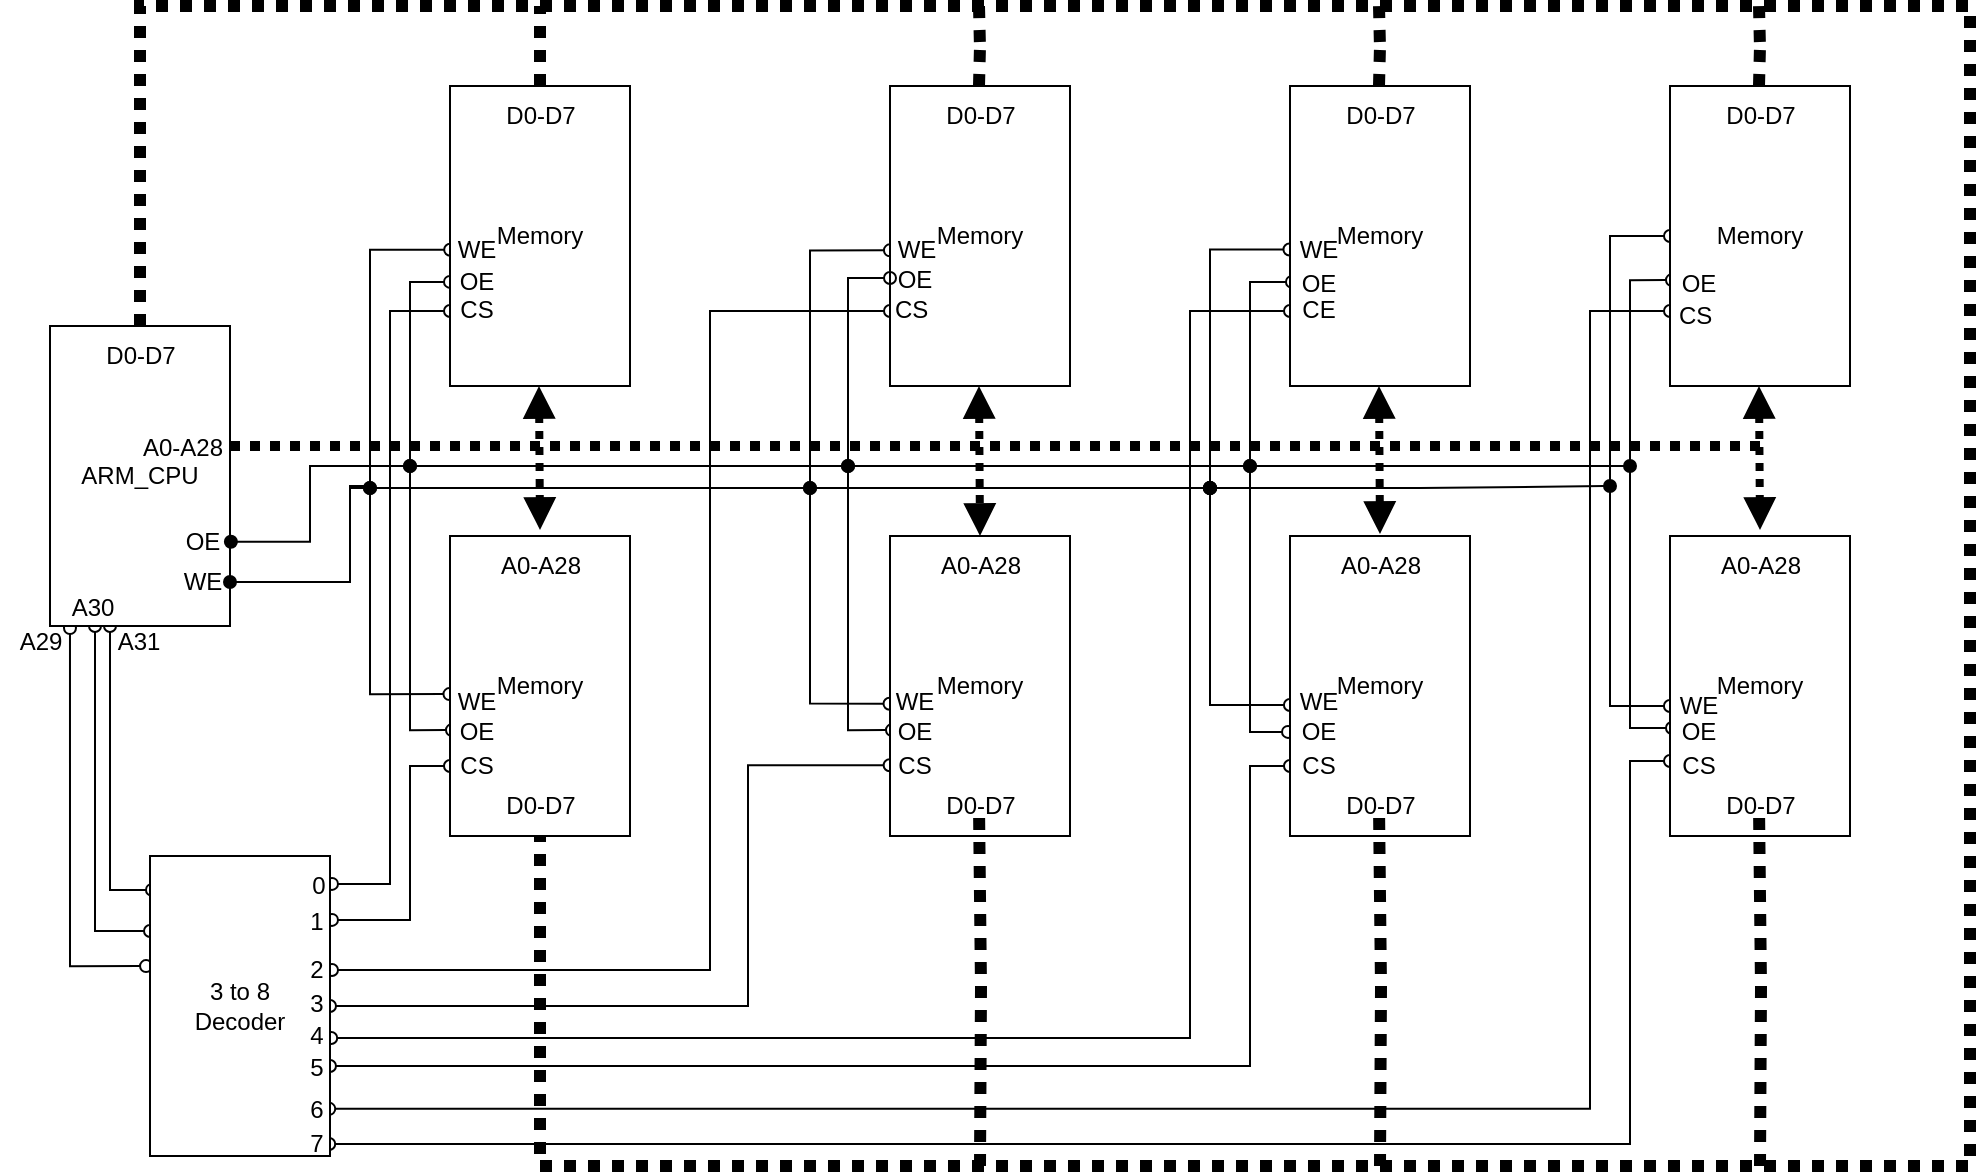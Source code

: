 <mxfile version="24.0.7" type="google">
  <diagram name="第 1 页" id="BSA907zn4Jltd-eeoQN2">
    <mxGraphModel grid="1" page="1" gridSize="10" guides="1" tooltips="1" connect="1" arrows="1" fold="1" pageScale="1" pageWidth="827" pageHeight="1169" math="0" shadow="0">
      <root>
        <mxCell id="0" />
        <mxCell id="1" parent="0" />
        <mxCell id="OVhtjdc6IgPd9JC5Db8p-145" value="" style="edgeStyle=orthogonalEdgeStyle;rounded=0;orthogonalLoop=1;jettySize=auto;html=1;exitX=0.011;exitY=0.653;exitDx=0;exitDy=0;entryDx=0;entryDy=0;startArrow=oval;startFill=0;endArrow=oval;endFill=0;exitPerimeter=0;entryPerimeter=0;" edge="1" parent="1" source="OVhtjdc6IgPd9JC5Db8p-4" target="OVhtjdc6IgPd9JC5Db8p-144">
          <mxGeometry relative="1" as="geometry">
            <mxPoint x="601" y="148" as="sourcePoint" />
            <mxPoint x="599" y="373" as="targetPoint" />
          </mxGeometry>
        </mxCell>
        <mxCell id="OVhtjdc6IgPd9JC5Db8p-155" value="" style="edgeStyle=orthogonalEdgeStyle;rounded=0;orthogonalLoop=1;jettySize=auto;html=1;entryDx=0;entryDy=0;startArrow=oval;startFill=0;endArrow=oval;endFill=0;entryPerimeter=0;exitX=-0.003;exitY=0.545;exitDx=0;exitDy=0;exitPerimeter=0;" edge="1" parent="1" source="OVhtjdc6IgPd9JC5Db8p-4" target="OVhtjdc6IgPd9JC5Db8p-150">
          <mxGeometry relative="1" as="geometry">
            <mxPoint x="600" y="132" as="sourcePoint" />
            <mxPoint x="600" y="359" as="targetPoint" />
            <Array as="points" />
          </mxGeometry>
        </mxCell>
        <mxCell id="OVhtjdc6IgPd9JC5Db8p-152" value="" style="edgeStyle=orthogonalEdgeStyle;rounded=0;orthogonalLoop=1;jettySize=auto;html=1;entryDx=0;entryDy=0;startArrow=oval;startFill=0;endArrow=oval;endFill=0;entryPerimeter=0;exitDx=0;exitDy=0;exitPerimeter=0;entryX=0.149;entryY=0.049;" edge="1" parent="1" source="OVhtjdc6IgPd9JC5Db8p-150" target="OVhtjdc6IgPd9JC5Db8p-82">
          <mxGeometry relative="1" as="geometry">
            <mxPoint x="594" y="132" as="sourcePoint" />
            <mxPoint x="592.68" y="359.59" as="targetPoint" />
            <Array as="points">
              <mxPoint x="560" y="132" />
              <mxPoint x="560" y="360" />
            </Array>
          </mxGeometry>
        </mxCell>
        <mxCell id="OVhtjdc6IgPd9JC5Db8p-137" style="edgeStyle=orthogonalEdgeStyle;rounded=0;orthogonalLoop=1;jettySize=auto;html=1;exitX=0.001;exitY=0.546;exitDx=0;exitDy=0;entryX=-0.003;entryY=0.527;entryDx=0;entryDy=0;endArrow=oval;endFill=0;startArrow=oval;startFill=0;exitPerimeter=0;entryPerimeter=0;" edge="1" parent="1" source="OVhtjdc6IgPd9JC5Db8p-2" target="OVhtjdc6IgPd9JC5Db8p-6">
          <mxGeometry relative="1" as="geometry">
            <mxPoint x="173.44" y="132" as="sourcePoint" />
            <mxPoint x="171.76" y="353.77" as="targetPoint" />
            <Array as="points">
              <mxPoint x="140" y="132" />
              <mxPoint x="140" y="354" />
            </Array>
          </mxGeometry>
        </mxCell>
        <mxCell id="OVhtjdc6IgPd9JC5Db8p-133" style="edgeStyle=orthogonalEdgeStyle;rounded=0;orthogonalLoop=1;jettySize=auto;html=1;entryX=0.194;entryY=0.028;entryDx=0;entryDy=0;startArrow=oval;startFill=0;endArrow=oval;endFill=0;entryPerimeter=0;exitX=0.199;exitY=0.006;exitDx=0;exitDy=0;exitPerimeter=0;" edge="1" parent="1" source="OVhtjdc6IgPd9JC5Db8p-79" target="OVhtjdc6IgPd9JC5Db8p-80">
          <mxGeometry relative="1" as="geometry">
            <mxPoint x="380" y="140" as="sourcePoint" />
            <mxPoint x="392.88" y="359.29" as="targetPoint" />
            <Array as="points">
              <mxPoint x="360" y="132" />
              <mxPoint x="360" y="359" />
            </Array>
          </mxGeometry>
        </mxCell>
        <mxCell id="OVhtjdc6IgPd9JC5Db8p-129" style="edgeStyle=orthogonalEdgeStyle;rounded=0;orthogonalLoop=1;jettySize=auto;html=1;exitX=0;exitY=0.5;exitDx=0;exitDy=0;entryX=0.149;entryY=0.5;entryDx=0;entryDy=0;entryPerimeter=0;startArrow=oval;startFill=0;endArrow=oval;endFill=0;" edge="1" parent="1" source="OVhtjdc6IgPd9JC5Db8p-5" target="OVhtjdc6IgPd9JC5Db8p-121">
          <mxGeometry relative="1" as="geometry">
            <Array as="points">
              <mxPoint x="760" y="125" />
              <mxPoint x="760" y="360" />
            </Array>
          </mxGeometry>
        </mxCell>
        <mxCell id="OVhtjdc6IgPd9JC5Db8p-109" style="edgeStyle=orthogonalEdgeStyle;rounded=0;orthogonalLoop=1;jettySize=auto;html=1;entryX=0.011;entryY=0.113;entryDx=0;entryDy=0;entryPerimeter=0;startArrow=oval;startFill=0;endArrow=oval;endFill=0;" edge="1" parent="1" target="OVhtjdc6IgPd9JC5Db8p-10">
          <mxGeometry relative="1" as="geometry">
            <mxPoint x="10" y="320" as="sourcePoint" />
            <Array as="points">
              <mxPoint x="10" y="320" />
              <mxPoint x="10" y="452" />
            </Array>
          </mxGeometry>
        </mxCell>
        <mxCell id="OVhtjdc6IgPd9JC5Db8p-92" style="edgeStyle=orthogonalEdgeStyle;rounded=0;orthogonalLoop=1;jettySize=auto;html=1;exitX=0;exitY=0.75;exitDx=0;exitDy=0;entryX=0.721;entryY=-0.086;entryDx=0;entryDy=0;entryPerimeter=0;startArrow=oval;startFill=0;endArrow=oval;endFill=0;" edge="1" parent="1" source="OVhtjdc6IgPd9JC5Db8p-5" target="OVhtjdc6IgPd9JC5Db8p-91">
          <mxGeometry relative="1" as="geometry">
            <mxPoint x="804.97" y="357" as="sourcePoint" />
            <mxPoint x="134.97" y="564" as="targetPoint" />
            <Array as="points">
              <mxPoint x="750" y="163" />
              <mxPoint x="750" y="561" />
            </Array>
          </mxGeometry>
        </mxCell>
        <mxCell id="OVhtjdc6IgPd9JC5Db8p-67" style="edgeStyle=orthogonalEdgeStyle;rounded=0;orthogonalLoop=1;jettySize=auto;html=1;exitX=0;exitY=0.75;exitDx=0;exitDy=0;entryX=0.721;entryY=1.055;entryDx=0;entryDy=0;entryPerimeter=0;startArrow=oval;startFill=0;endArrow=oval;endFill=0;" edge="1" parent="1" source="OVhtjdc6IgPd9JC5Db8p-9" target="OVhtjdc6IgPd9JC5Db8p-76">
          <mxGeometry relative="1" as="geometry">
            <Array as="points">
              <mxPoint x="770" y="388" />
              <mxPoint x="770" y="579" />
              <mxPoint x="120" y="579" />
            </Array>
          </mxGeometry>
        </mxCell>
        <mxCell id="OVhtjdc6IgPd9JC5Db8p-66" value="" style="edgeStyle=orthogonalEdgeStyle;rounded=0;orthogonalLoop=1;jettySize=auto;html=1;entryX=0.733;entryY=0.467;entryDx=0;entryDy=0;entryPerimeter=0;startArrow=oval;startFill=0;endArrow=oval;endFill=0;" edge="1" parent="1" target="OVhtjdc6IgPd9JC5Db8p-75">
          <mxGeometry x="-0.001" relative="1" as="geometry">
            <mxPoint x="600" y="390" as="sourcePoint" />
            <Array as="points">
              <mxPoint x="600" y="390" />
              <mxPoint x="580" y="390" />
              <mxPoint x="580" y="540" />
            </Array>
            <mxPoint as="offset" />
          </mxGeometry>
        </mxCell>
        <mxCell id="OVhtjdc6IgPd9JC5Db8p-63" style="edgeStyle=orthogonalEdgeStyle;rounded=0;orthogonalLoop=1;jettySize=auto;html=1;exitX=0.011;exitY=0.647;exitDx=0;exitDy=0;entryX=0.011;entryY=0.64;entryDx=0;entryDy=0;endArrow=oval;endFill=0;startArrow=oval;startFill=0;exitPerimeter=0;entryPerimeter=0;" edge="1" parent="1" source="OVhtjdc6IgPd9JC5Db8p-5" target="OVhtjdc6IgPd9JC5Db8p-9">
          <mxGeometry relative="1" as="geometry" />
        </mxCell>
        <mxCell id="OVhtjdc6IgPd9JC5Db8p-59" style="edgeStyle=orthogonalEdgeStyle;rounded=0;orthogonalLoop=1;jettySize=auto;html=1;exitDx=0;exitDy=0;entryX=-0.011;entryY=0.653;entryDx=0;entryDy=0;startArrow=oval;startFill=0;endArrow=oval;endFill=0;exitPerimeter=0;entryPerimeter=0;" edge="1" parent="1" source="OVhtjdc6IgPd9JC5Db8p-144" target="OVhtjdc6IgPd9JC5Db8p-8">
          <mxGeometry relative="1" as="geometry">
            <Array as="points">
              <mxPoint x="580" y="373" />
            </Array>
          </mxGeometry>
        </mxCell>
        <mxCell id="OVhtjdc6IgPd9JC5Db8p-57" style="edgeStyle=orthogonalEdgeStyle;rounded=0;orthogonalLoop=1;jettySize=auto;html=1;exitDx=0;exitDy=0;entryX=0.011;entryY=0.647;entryDx=0;entryDy=0;startArrow=oval;startFill=0;endArrow=oval;endFill=0;exitPerimeter=0;entryPerimeter=0;" edge="1" parent="1" source="OVhtjdc6IgPd9JC5Db8p-142" target="OVhtjdc6IgPd9JC5Db8p-7">
          <mxGeometry relative="1" as="geometry">
            <Array as="points">
              <mxPoint x="379" y="372" />
            </Array>
          </mxGeometry>
        </mxCell>
        <mxCell id="OVhtjdc6IgPd9JC5Db8p-58" style="edgeStyle=orthogonalEdgeStyle;rounded=0;orthogonalLoop=1;jettySize=auto;html=1;exitX=-0.022;exitY=0.367;exitDx=0;exitDy=0;entryX=0.111;entryY=1.007;entryDx=0;entryDy=0;entryPerimeter=0;startArrow=oval;startFill=0;endArrow=oval;endFill=0;exitPerimeter=0;" edge="1" parent="1" source="OVhtjdc6IgPd9JC5Db8p-10" target="OVhtjdc6IgPd9JC5Db8p-1">
          <mxGeometry relative="1" as="geometry">
            <Array as="points">
              <mxPoint x="-10" y="490" />
            </Array>
          </mxGeometry>
        </mxCell>
        <mxCell id="OVhtjdc6IgPd9JC5Db8p-39" style="edgeStyle=orthogonalEdgeStyle;rounded=0;orthogonalLoop=1;jettySize=auto;html=1;exitX=1;exitY=0.4;exitDx=0;exitDy=0;dashed=1;dashPattern=1 1;strokeWidth=5;endArrow=none;endFill=0;exitPerimeter=0;" edge="1" parent="1" source="OVhtjdc6IgPd9JC5Db8p-1">
          <mxGeometry relative="1" as="geometry">
            <mxPoint x="840" y="230" as="targetPoint" />
            <mxPoint x="100" y="230" as="sourcePoint" />
          </mxGeometry>
        </mxCell>
        <mxCell id="OVhtjdc6IgPd9JC5Db8p-108" style="edgeStyle=orthogonalEdgeStyle;rounded=0;orthogonalLoop=1;jettySize=auto;html=1;exitX=0.25;exitY=1;exitDx=0;exitDy=0;entryX=0;entryY=0.25;entryDx=0;entryDy=0;endArrow=oval;endFill=0;startArrow=oval;startFill=0;" edge="1" parent="1" source="OVhtjdc6IgPd9JC5Db8p-1" target="OVhtjdc6IgPd9JC5Db8p-10">
          <mxGeometry relative="1" as="geometry" />
        </mxCell>
        <mxCell id="OVhtjdc6IgPd9JC5Db8p-125" style="edgeStyle=orthogonalEdgeStyle;rounded=0;orthogonalLoop=1;jettySize=auto;html=1;endArrow=oval;endFill=1;startArrow=oval;startFill=1;exitDx=0;exitDy=0;exitPerimeter=0;" edge="1" parent="1" source="OVhtjdc6IgPd9JC5Db8p-140">
          <mxGeometry relative="1" as="geometry">
            <mxPoint x="70" y="240" as="sourcePoint" />
            <mxPoint x="770" y="240" as="targetPoint" />
            <Array as="points">
              <mxPoint x="110" y="240" />
            </Array>
          </mxGeometry>
        </mxCell>
        <mxCell id="OVhtjdc6IgPd9JC5Db8p-130" style="edgeStyle=orthogonalEdgeStyle;rounded=0;orthogonalLoop=1;jettySize=auto;html=1;endArrow=oval;endFill=1;startArrow=oval;startFill=1;exitDx=0;exitDy=0;exitPerimeter=0;" edge="1" parent="1" source="OVhtjdc6IgPd9JC5Db8p-150">
          <mxGeometry relative="1" as="geometry">
            <mxPoint x="760" y="250" as="targetPoint" />
            <Array as="points" />
          </mxGeometry>
        </mxCell>
        <mxCell id="OVhtjdc6IgPd9JC5Db8p-1" value="ARM_CPU" style="rounded=0;whiteSpace=wrap;html=1;" vertex="1" parent="1">
          <mxGeometry x="-20" y="170" width="90" height="150" as="geometry" />
        </mxCell>
        <mxCell id="OVhtjdc6IgPd9JC5Db8p-32" style="edgeStyle=orthogonalEdgeStyle;rounded=0;orthogonalLoop=1;jettySize=auto;html=1;strokeWidth=6;dashed=1;dashPattern=1 1;endArrow=none;endFill=0;" edge="1" parent="1" source="OVhtjdc6IgPd9JC5Db8p-2">
          <mxGeometry relative="1" as="geometry">
            <mxPoint x="225" y="10" as="targetPoint" />
          </mxGeometry>
        </mxCell>
        <mxCell id="OVhtjdc6IgPd9JC5Db8p-53" style="edgeStyle=orthogonalEdgeStyle;rounded=0;orthogonalLoop=1;jettySize=auto;html=1;exitX=0;exitY=0.75;exitDx=0;exitDy=0;entryX=1.011;entryY=0.093;entryDx=0;entryDy=0;endArrow=oval;endFill=0;startArrow=oval;startFill=0;entryPerimeter=0;" edge="1" parent="1" source="OVhtjdc6IgPd9JC5Db8p-2" target="OVhtjdc6IgPd9JC5Db8p-10">
          <mxGeometry relative="1" as="geometry" />
        </mxCell>
        <mxCell id="OVhtjdc6IgPd9JC5Db8p-54" style="edgeStyle=orthogonalEdgeStyle;rounded=0;orthogonalLoop=1;jettySize=auto;html=1;exitX=0;exitY=0.653;exitDx=0;exitDy=0;entryX=0.011;entryY=0.647;entryDx=0;entryDy=0;endArrow=oval;endFill=0;startArrow=oval;startFill=0;exitPerimeter=0;entryPerimeter=0;" edge="1" parent="1" source="OVhtjdc6IgPd9JC5Db8p-2" target="OVhtjdc6IgPd9JC5Db8p-6">
          <mxGeometry relative="1" as="geometry" />
        </mxCell>
        <mxCell id="OVhtjdc6IgPd9JC5Db8p-2" value="Memory" style="rounded=0;whiteSpace=wrap;html=1;" vertex="1" parent="1">
          <mxGeometry x="180" y="50" width="90" height="150" as="geometry" />
        </mxCell>
        <mxCell id="OVhtjdc6IgPd9JC5Db8p-64" style="edgeStyle=orthogonalEdgeStyle;rounded=0;orthogonalLoop=1;jettySize=auto;html=1;exitX=0;exitY=0.75;exitDx=0;exitDy=0;startArrow=oval;startFill=0;endArrow=oval;endFill=0;entryX=0.752;entryY=1.057;entryDx=0;entryDy=0;entryPerimeter=0;" edge="1" parent="1" source="OVhtjdc6IgPd9JC5Db8p-4" target="OVhtjdc6IgPd9JC5Db8p-90">
          <mxGeometry relative="1" as="geometry">
            <mxPoint x="120" y="510" as="targetPoint" />
            <Array as="points">
              <mxPoint x="550" y="163" />
              <mxPoint x="550" y="526" />
              <mxPoint x="121" y="526" />
            </Array>
          </mxGeometry>
        </mxCell>
        <mxCell id="OVhtjdc6IgPd9JC5Db8p-4" value="Memory" style="rounded=0;whiteSpace=wrap;html=1;" vertex="1" parent="1">
          <mxGeometry x="600" y="50" width="90" height="150" as="geometry" />
        </mxCell>
        <mxCell id="OVhtjdc6IgPd9JC5Db8p-5" value="Memory" style="rounded=0;whiteSpace=wrap;html=1;" vertex="1" parent="1">
          <mxGeometry x="790" y="50" width="90" height="150" as="geometry" />
        </mxCell>
        <mxCell id="OVhtjdc6IgPd9JC5Db8p-55" style="edgeStyle=orthogonalEdgeStyle;rounded=0;orthogonalLoop=1;jettySize=auto;html=1;entryX=1.011;entryY=0.213;entryDx=0;entryDy=0;startArrow=oval;startFill=0;endArrow=oval;endFill=0;entryPerimeter=0;" edge="1" parent="1" target="OVhtjdc6IgPd9JC5Db8p-10">
          <mxGeometry relative="1" as="geometry">
            <mxPoint x="180" y="390" as="sourcePoint" />
            <Array as="points">
              <mxPoint x="180" y="390" />
              <mxPoint x="160" y="390" />
              <mxPoint x="160" y="467" />
            </Array>
          </mxGeometry>
        </mxCell>
        <mxCell id="OVhtjdc6IgPd9JC5Db8p-6" value="Memory" style="rounded=0;whiteSpace=wrap;html=1;" vertex="1" parent="1">
          <mxGeometry x="180" y="275" width="90" height="150" as="geometry" />
        </mxCell>
        <mxCell id="OVhtjdc6IgPd9JC5Db8p-65" style="edgeStyle=orthogonalEdgeStyle;rounded=0;orthogonalLoop=1;jettySize=auto;html=1;startArrow=oval;startFill=0;endArrow=oval;endFill=0;exitX=-0.002;exitY=0.764;exitDx=0;exitDy=0;exitPerimeter=0;" edge="1" parent="1" source="OVhtjdc6IgPd9JC5Db8p-7">
          <mxGeometry relative="1" as="geometry">
            <mxPoint x="392" y="390" as="sourcePoint" />
            <mxPoint x="120" y="510" as="targetPoint" />
            <Array as="points">
              <mxPoint x="329" y="390" />
              <mxPoint x="329" y="510" />
            </Array>
          </mxGeometry>
        </mxCell>
        <mxCell id="OVhtjdc6IgPd9JC5Db8p-7" value="Memory" style="rounded=0;whiteSpace=wrap;html=1;" vertex="1" parent="1">
          <mxGeometry x="400" y="275" width="90" height="150" as="geometry" />
        </mxCell>
        <mxCell id="OVhtjdc6IgPd9JC5Db8p-8" value="Memory" style="rounded=0;whiteSpace=wrap;html=1;" vertex="1" parent="1">
          <mxGeometry x="600" y="275" width="90" height="150" as="geometry" />
        </mxCell>
        <mxCell id="OVhtjdc6IgPd9JC5Db8p-9" value="Memory" style="rounded=0;whiteSpace=wrap;html=1;" vertex="1" parent="1">
          <mxGeometry x="790" y="275" width="90" height="150" as="geometry" />
        </mxCell>
        <mxCell id="OVhtjdc6IgPd9JC5Db8p-26" value="D0-D7" style="text;html=1;align=center;verticalAlign=middle;resizable=0;points=[];autosize=1;strokeColor=none;fillColor=none;" vertex="1" parent="1">
          <mxGeometry x="195" y="50" width="60" height="30" as="geometry" />
        </mxCell>
        <mxCell id="OVhtjdc6IgPd9JC5Db8p-29" style="edgeStyle=orthogonalEdgeStyle;rounded=0;orthogonalLoop=1;jettySize=auto;html=1;exitX=0.5;exitY=0;exitDx=0;exitDy=0;entryX=0.5;entryY=1;entryDx=0;entryDy=0;strokeWidth=6;dashed=1;dashPattern=1 1;endArrow=none;endFill=0;" edge="1" parent="1" source="OVhtjdc6IgPd9JC5Db8p-1" target="OVhtjdc6IgPd9JC5Db8p-6">
          <mxGeometry relative="1" as="geometry">
            <Array as="points">
              <mxPoint x="25" y="10" />
              <mxPoint x="940" y="10" />
              <mxPoint x="940" y="590" />
              <mxPoint x="225" y="590" />
            </Array>
          </mxGeometry>
        </mxCell>
        <mxCell id="OVhtjdc6IgPd9JC5Db8p-33" style="edgeStyle=orthogonalEdgeStyle;rounded=0;orthogonalLoop=1;jettySize=auto;html=1;strokeWidth=6;dashed=1;dashPattern=1 1;endArrow=none;endFill=0;" edge="1" parent="1">
          <mxGeometry relative="1" as="geometry">
            <mxPoint x="444.5" y="10" as="targetPoint" />
            <mxPoint x="444.5" y="50" as="sourcePoint" />
          </mxGeometry>
        </mxCell>
        <mxCell id="OVhtjdc6IgPd9JC5Db8p-34" style="edgeStyle=orthogonalEdgeStyle;rounded=0;orthogonalLoop=1;jettySize=auto;html=1;strokeWidth=6;dashed=1;dashPattern=1 1;endArrow=none;endFill=0;" edge="1" parent="1">
          <mxGeometry relative="1" as="geometry">
            <mxPoint x="644.5" y="10" as="targetPoint" />
            <mxPoint x="644.5" y="50" as="sourcePoint" />
          </mxGeometry>
        </mxCell>
        <mxCell id="OVhtjdc6IgPd9JC5Db8p-35" style="edgeStyle=orthogonalEdgeStyle;rounded=0;orthogonalLoop=1;jettySize=auto;html=1;strokeWidth=6;dashed=1;dashPattern=1 1;endArrow=none;endFill=0;" edge="1" parent="1">
          <mxGeometry relative="1" as="geometry">
            <mxPoint x="834.5" y="10" as="targetPoint" />
            <mxPoint x="834.5" y="50" as="sourcePoint" />
          </mxGeometry>
        </mxCell>
        <mxCell id="OVhtjdc6IgPd9JC5Db8p-36" style="edgeStyle=orthogonalEdgeStyle;rounded=0;orthogonalLoop=1;jettySize=auto;html=1;strokeWidth=6;dashed=1;dashPattern=1 1;endArrow=none;endFill=0;" edge="1" parent="1">
          <mxGeometry relative="1" as="geometry">
            <mxPoint x="834.5" y="410" as="targetPoint" />
            <mxPoint x="835" y="590" as="sourcePoint" />
          </mxGeometry>
        </mxCell>
        <mxCell id="OVhtjdc6IgPd9JC5Db8p-37" style="edgeStyle=orthogonalEdgeStyle;rounded=0;orthogonalLoop=1;jettySize=auto;html=1;strokeWidth=6;dashed=1;dashPattern=1 1;endArrow=none;endFill=0;" edge="1" parent="1">
          <mxGeometry relative="1" as="geometry">
            <mxPoint x="644.5" y="410" as="targetPoint" />
            <mxPoint x="645" y="590" as="sourcePoint" />
          </mxGeometry>
        </mxCell>
        <mxCell id="OVhtjdc6IgPd9JC5Db8p-38" style="edgeStyle=orthogonalEdgeStyle;rounded=0;orthogonalLoop=1;jettySize=auto;html=1;strokeWidth=6;dashed=1;dashPattern=1 1;endArrow=none;endFill=0;" edge="1" parent="1">
          <mxGeometry relative="1" as="geometry">
            <mxPoint x="444.5" y="410" as="targetPoint" />
            <mxPoint x="445" y="590" as="sourcePoint" />
          </mxGeometry>
        </mxCell>
        <mxCell id="OVhtjdc6IgPd9JC5Db8p-41" style="edgeStyle=orthogonalEdgeStyle;rounded=0;orthogonalLoop=1;jettySize=auto;html=1;exitX=0.5;exitY=1;exitDx=0;exitDy=0;entryX=0.5;entryY=0;entryDx=0;entryDy=0;startArrow=block;startFill=1;strokeWidth=4;dashed=1;dashPattern=1 1;endArrow=block;endFill=1;" edge="1" parent="1" target="OVhtjdc6IgPd9JC5Db8p-7">
          <mxGeometry relative="1" as="geometry">
            <mxPoint x="444.5" y="200" as="sourcePoint" />
            <mxPoint x="444.5" y="270" as="targetPoint" />
          </mxGeometry>
        </mxCell>
        <mxCell id="OVhtjdc6IgPd9JC5Db8p-42" style="edgeStyle=orthogonalEdgeStyle;rounded=0;orthogonalLoop=1;jettySize=auto;html=1;exitX=0.5;exitY=1;exitDx=0;exitDy=0;entryX=0.5;entryY=-0.1;entryDx=0;entryDy=0;startArrow=block;startFill=1;strokeWidth=4;dashed=1;dashPattern=1 1;endArrow=block;endFill=1;entryPerimeter=0;" edge="1" parent="1" target="OVhtjdc6IgPd9JC5Db8p-51">
          <mxGeometry relative="1" as="geometry">
            <mxPoint x="224.5" y="200" as="sourcePoint" />
            <mxPoint x="225" y="260" as="targetPoint" />
          </mxGeometry>
        </mxCell>
        <mxCell id="OVhtjdc6IgPd9JC5Db8p-43" style="edgeStyle=orthogonalEdgeStyle;rounded=0;orthogonalLoop=1;jettySize=auto;html=1;exitX=0.5;exitY=1;exitDx=0;exitDy=0;entryX=0.5;entryY=-0.033;entryDx=0;entryDy=0;startArrow=block;startFill=1;strokeWidth=4;dashed=1;dashPattern=1 1;endArrow=block;endFill=1;entryPerimeter=0;" edge="1" parent="1" target="OVhtjdc6IgPd9JC5Db8p-49">
          <mxGeometry relative="1" as="geometry">
            <mxPoint x="644.5" y="200" as="sourcePoint" />
            <mxPoint x="645" y="260" as="targetPoint" />
          </mxGeometry>
        </mxCell>
        <mxCell id="OVhtjdc6IgPd9JC5Db8p-44" style="edgeStyle=orthogonalEdgeStyle;rounded=0;orthogonalLoop=1;jettySize=auto;html=1;exitX=0.5;exitY=1;exitDx=0;exitDy=0;entryX=0.5;entryY=-0.1;entryDx=0;entryDy=0;startArrow=block;startFill=1;strokeWidth=4;dashed=1;dashPattern=1 1;endArrow=block;endFill=1;entryPerimeter=0;" edge="1" parent="1" target="OVhtjdc6IgPd9JC5Db8p-48">
          <mxGeometry relative="1" as="geometry">
            <mxPoint x="834.5" y="200" as="sourcePoint" />
            <mxPoint x="835" y="260" as="targetPoint" />
          </mxGeometry>
        </mxCell>
        <mxCell id="OVhtjdc6IgPd9JC5Db8p-45" value="D0-D7" style="text;html=1;align=center;verticalAlign=middle;resizable=0;points=[];autosize=1;strokeColor=none;fillColor=none;" vertex="1" parent="1">
          <mxGeometry x="415" y="50" width="60" height="30" as="geometry" />
        </mxCell>
        <mxCell id="OVhtjdc6IgPd9JC5Db8p-46" value="D0-D7" style="text;html=1;align=center;verticalAlign=middle;resizable=0;points=[];autosize=1;strokeColor=none;fillColor=none;" vertex="1" parent="1">
          <mxGeometry x="615" y="50" width="60" height="30" as="geometry" />
        </mxCell>
        <mxCell id="OVhtjdc6IgPd9JC5Db8p-47" value="D0-D7" style="text;html=1;align=center;verticalAlign=middle;resizable=0;points=[];autosize=1;strokeColor=none;fillColor=none;" vertex="1" parent="1">
          <mxGeometry x="805" y="50" width="60" height="30" as="geometry" />
        </mxCell>
        <mxCell id="OVhtjdc6IgPd9JC5Db8p-48" value="A0-A28" style="text;html=1;align=center;verticalAlign=middle;resizable=0;points=[];autosize=1;strokeColor=none;fillColor=none;" vertex="1" parent="1">
          <mxGeometry x="805" y="275" width="60" height="30" as="geometry" />
        </mxCell>
        <mxCell id="OVhtjdc6IgPd9JC5Db8p-49" value="A0-A28" style="text;html=1;align=center;verticalAlign=middle;resizable=0;points=[];autosize=1;strokeColor=none;fillColor=none;" vertex="1" parent="1">
          <mxGeometry x="615" y="275" width="60" height="30" as="geometry" />
        </mxCell>
        <mxCell id="OVhtjdc6IgPd9JC5Db8p-50" value="A0-A28" style="text;html=1;align=center;verticalAlign=middle;resizable=0;points=[];autosize=1;strokeColor=none;fillColor=none;" vertex="1" parent="1">
          <mxGeometry x="415" y="275" width="60" height="30" as="geometry" />
        </mxCell>
        <mxCell id="OVhtjdc6IgPd9JC5Db8p-51" value="A0-A28" style="text;html=1;align=center;verticalAlign=middle;resizable=0;points=[];autosize=1;strokeColor=none;fillColor=none;" vertex="1" parent="1">
          <mxGeometry x="195" y="275" width="60" height="30" as="geometry" />
        </mxCell>
        <mxCell id="OVhtjdc6IgPd9JC5Db8p-52" value="D0-D7" style="text;html=1;align=center;verticalAlign=middle;resizable=0;points=[];autosize=1;strokeColor=none;fillColor=none;" vertex="1" parent="1">
          <mxGeometry x="-5" y="170" width="60" height="30" as="geometry" />
        </mxCell>
        <mxCell id="OVhtjdc6IgPd9JC5Db8p-56" style="edgeStyle=orthogonalEdgeStyle;rounded=0;orthogonalLoop=1;jettySize=auto;html=1;exitX=0;exitY=0.75;exitDx=0;exitDy=0;startArrow=oval;startFill=0;endArrow=oval;endFill=0;" edge="1" parent="1" source="OVhtjdc6IgPd9JC5Db8p-3">
          <mxGeometry relative="1" as="geometry">
            <mxPoint x="121" y="492" as="targetPoint" />
            <Array as="points">
              <mxPoint x="310" y="163" />
              <mxPoint x="310" y="492" />
            </Array>
          </mxGeometry>
        </mxCell>
        <mxCell id="OVhtjdc6IgPd9JC5Db8p-10" value="3 to 8&lt;div&gt;Decoder&lt;/div&gt;" style="rounded=0;whiteSpace=wrap;html=1;" vertex="1" parent="1">
          <mxGeometry x="30" y="435" width="90" height="150" as="geometry" />
        </mxCell>
        <mxCell id="OVhtjdc6IgPd9JC5Db8p-3" value="Memory" style="rounded=0;whiteSpace=wrap;html=1;" vertex="1" parent="1">
          <mxGeometry x="400" y="50" width="90" height="150" as="geometry" />
        </mxCell>
        <mxCell id="OVhtjdc6IgPd9JC5Db8p-69" value="1" style="text;html=1;align=center;verticalAlign=middle;resizable=0;points=[];autosize=1;strokeColor=none;fillColor=none;" vertex="1" parent="1">
          <mxGeometry x="98" y="453" width="30" height="30" as="geometry" />
        </mxCell>
        <mxCell id="OVhtjdc6IgPd9JC5Db8p-74" value="4" style="text;html=1;align=center;verticalAlign=middle;resizable=0;points=[];autosize=1;strokeColor=none;fillColor=none;" vertex="1" parent="1">
          <mxGeometry x="98" y="510" width="30" height="30" as="geometry" />
        </mxCell>
        <mxCell id="OVhtjdc6IgPd9JC5Db8p-75" value="5" style="text;html=1;align=center;verticalAlign=middle;resizable=0;points=[];autosize=1;strokeColor=none;fillColor=none;" vertex="1" parent="1">
          <mxGeometry x="98" y="526" width="30" height="30" as="geometry" />
        </mxCell>
        <mxCell id="OVhtjdc6IgPd9JC5Db8p-76" value="6" style="text;html=1;align=center;verticalAlign=middle;resizable=0;points=[];autosize=1;strokeColor=none;fillColor=none;" vertex="1" parent="1">
          <mxGeometry x="98" y="547" width="30" height="30" as="geometry" />
        </mxCell>
        <mxCell id="OVhtjdc6IgPd9JC5Db8p-78" value="OE" style="text;html=1;align=center;verticalAlign=middle;resizable=0;points=[];autosize=1;strokeColor=none;fillColor=none;" vertex="1" parent="1">
          <mxGeometry x="173" y="133" width="40" height="30" as="geometry" />
        </mxCell>
        <mxCell id="OVhtjdc6IgPd9JC5Db8p-79" value="OE" style="text;html=1;align=center;verticalAlign=middle;resizable=0;points=[];autosize=1;strokeColor=none;fillColor=none;" vertex="1" parent="1">
          <mxGeometry x="392" y="132" width="40" height="30" as="geometry" />
        </mxCell>
        <mxCell id="OVhtjdc6IgPd9JC5Db8p-80" value="OE" style="text;html=1;align=center;verticalAlign=middle;resizable=0;points=[];autosize=1;strokeColor=none;fillColor=none;" vertex="1" parent="1">
          <mxGeometry x="392" y="358" width="40" height="30" as="geometry" />
        </mxCell>
        <mxCell id="OVhtjdc6IgPd9JC5Db8p-81" value="OE" style="text;html=1;align=center;verticalAlign=middle;resizable=0;points=[];autosize=1;strokeColor=none;fillColor=none;" vertex="1" parent="1">
          <mxGeometry x="594" y="134" width="40" height="30" as="geometry" />
        </mxCell>
        <mxCell id="OVhtjdc6IgPd9JC5Db8p-82" value="OE" style="text;html=1;align=center;verticalAlign=middle;resizable=0;points=[];autosize=1;strokeColor=none;fillColor=none;" vertex="1" parent="1">
          <mxGeometry x="594" y="358" width="40" height="30" as="geometry" />
        </mxCell>
        <mxCell id="OVhtjdc6IgPd9JC5Db8p-83" value="OE" style="text;html=1;align=center;verticalAlign=middle;resizable=0;points=[];autosize=1;strokeColor=none;fillColor=none;" vertex="1" parent="1">
          <mxGeometry x="784" y="358" width="40" height="30" as="geometry" />
        </mxCell>
        <mxCell id="OVhtjdc6IgPd9JC5Db8p-84" value="OE" style="text;html=1;align=center;verticalAlign=middle;resizable=0;points=[];autosize=1;strokeColor=none;fillColor=none;" vertex="1" parent="1">
          <mxGeometry x="784" y="134" width="40" height="30" as="geometry" />
        </mxCell>
        <mxCell id="OVhtjdc6IgPd9JC5Db8p-87" value="CS&amp;nbsp;" style="text;html=1;align=center;verticalAlign=middle;resizable=0;points=[];autosize=1;strokeColor=none;fillColor=none;" vertex="1" parent="1">
          <mxGeometry x="784" y="150" width="40" height="30" as="geometry" />
        </mxCell>
        <mxCell id="OVhtjdc6IgPd9JC5Db8p-88" value="0" style="text;html=1;align=center;verticalAlign=middle;resizable=0;points=[];autosize=1;strokeColor=none;fillColor=none;" vertex="1" parent="1">
          <mxGeometry x="99" y="435" width="30" height="30" as="geometry" />
        </mxCell>
        <mxCell id="OVhtjdc6IgPd9JC5Db8p-89" value="2" style="text;html=1;align=center;verticalAlign=middle;resizable=0;points=[];autosize=1;strokeColor=none;fillColor=none;" vertex="1" parent="1">
          <mxGeometry x="98" y="477" width="30" height="30" as="geometry" />
        </mxCell>
        <mxCell id="OVhtjdc6IgPd9JC5Db8p-90" value="3" style="text;html=1;align=center;verticalAlign=middle;resizable=0;points=[];autosize=1;strokeColor=none;fillColor=none;" vertex="1" parent="1">
          <mxGeometry x="98" y="494" width="30" height="30" as="geometry" />
        </mxCell>
        <mxCell id="OVhtjdc6IgPd9JC5Db8p-91" value="7" style="text;html=1;align=center;verticalAlign=middle;resizable=0;points=[];autosize=1;strokeColor=none;fillColor=none;" vertex="1" parent="1">
          <mxGeometry x="98" y="564" width="30" height="30" as="geometry" />
        </mxCell>
        <mxCell id="OVhtjdc6IgPd9JC5Db8p-93" value="CS" style="text;html=1;align=center;verticalAlign=middle;resizable=0;points=[];autosize=1;strokeColor=none;fillColor=none;" vertex="1" parent="1">
          <mxGeometry x="784" y="375" width="40" height="30" as="geometry" />
        </mxCell>
        <mxCell id="OVhtjdc6IgPd9JC5Db8p-94" value="CS" style="text;html=1;align=center;verticalAlign=middle;resizable=0;points=[];autosize=1;strokeColor=none;fillColor=none;" vertex="1" parent="1">
          <mxGeometry x="594" y="375" width="40" height="30" as="geometry" />
        </mxCell>
        <mxCell id="OVhtjdc6IgPd9JC5Db8p-95" value="CE" style="text;html=1;align=center;verticalAlign=middle;resizable=0;points=[];autosize=1;strokeColor=none;fillColor=none;" vertex="1" parent="1">
          <mxGeometry x="594" y="147" width="40" height="30" as="geometry" />
        </mxCell>
        <mxCell id="OVhtjdc6IgPd9JC5Db8p-96" value="CS&amp;nbsp;" style="text;html=1;align=center;verticalAlign=middle;resizable=0;points=[];autosize=1;strokeColor=none;fillColor=none;" vertex="1" parent="1">
          <mxGeometry x="392" y="147" width="40" height="30" as="geometry" />
        </mxCell>
        <mxCell id="OVhtjdc6IgPd9JC5Db8p-98" value="CS" style="text;html=1;align=center;verticalAlign=middle;resizable=0;points=[];autosize=1;strokeColor=none;fillColor=none;" vertex="1" parent="1">
          <mxGeometry x="173" y="147" width="40" height="30" as="geometry" />
        </mxCell>
        <mxCell id="OVhtjdc6IgPd9JC5Db8p-99" value="CS" style="text;html=1;align=center;verticalAlign=middle;resizable=0;points=[];autosize=1;strokeColor=none;fillColor=none;" vertex="1" parent="1">
          <mxGeometry x="173" y="375" width="40" height="30" as="geometry" />
        </mxCell>
        <mxCell id="OVhtjdc6IgPd9JC5Db8p-100" value="OE" style="text;html=1;align=center;verticalAlign=middle;resizable=0;points=[];autosize=1;strokeColor=none;fillColor=none;" vertex="1" parent="1">
          <mxGeometry x="173" y="358" width="40" height="30" as="geometry" />
        </mxCell>
        <mxCell id="OVhtjdc6IgPd9JC5Db8p-101" value="D0-D7" style="text;html=1;align=center;verticalAlign=middle;resizable=0;points=[];autosize=1;strokeColor=none;fillColor=none;" vertex="1" parent="1">
          <mxGeometry x="195" y="395" width="60" height="30" as="geometry" />
        </mxCell>
        <mxCell id="OVhtjdc6IgPd9JC5Db8p-102" value="D0-D7" style="text;html=1;align=center;verticalAlign=middle;resizable=0;points=[];autosize=1;strokeColor=none;fillColor=none;" vertex="1" parent="1">
          <mxGeometry x="415" y="395" width="60" height="30" as="geometry" />
        </mxCell>
        <mxCell id="OVhtjdc6IgPd9JC5Db8p-103" value="D0-D7" style="text;html=1;align=center;verticalAlign=middle;resizable=0;points=[];autosize=1;strokeColor=none;fillColor=none;" vertex="1" parent="1">
          <mxGeometry x="415" y="50" width="60" height="30" as="geometry" />
        </mxCell>
        <mxCell id="OVhtjdc6IgPd9JC5Db8p-106" value="D0-D7" style="text;html=1;align=center;verticalAlign=middle;resizable=0;points=[];autosize=1;strokeColor=none;fillColor=none;" vertex="1" parent="1">
          <mxGeometry x="615" y="395" width="60" height="30" as="geometry" />
        </mxCell>
        <mxCell id="OVhtjdc6IgPd9JC5Db8p-107" value="D0-D7" style="text;html=1;align=center;verticalAlign=middle;resizable=0;points=[];autosize=1;strokeColor=none;fillColor=none;" vertex="1" parent="1">
          <mxGeometry x="805" y="395" width="60" height="30" as="geometry" />
        </mxCell>
        <mxCell id="OVhtjdc6IgPd9JC5Db8p-111" value="A0-A28" style="text;html=1;align=center;verticalAlign=middle;resizable=0;points=[];autosize=1;strokeColor=none;fillColor=none;" vertex="1" parent="1">
          <mxGeometry x="16" y="216" width="60" height="30" as="geometry" />
        </mxCell>
        <mxCell id="OVhtjdc6IgPd9JC5Db8p-112" value="A29" style="text;html=1;align=center;verticalAlign=middle;resizable=0;points=[];autosize=1;strokeColor=none;fillColor=none;" vertex="1" parent="1">
          <mxGeometry x="-45" y="313" width="40" height="30" as="geometry" />
        </mxCell>
        <mxCell id="OVhtjdc6IgPd9JC5Db8p-113" value="A30" style="text;html=1;align=center;verticalAlign=middle;resizable=0;points=[];autosize=1;strokeColor=none;fillColor=none;" vertex="1" parent="1">
          <mxGeometry x="-19" y="296" width="40" height="30" as="geometry" />
        </mxCell>
        <mxCell id="OVhtjdc6IgPd9JC5Db8p-114" value="A31" style="text;html=1;align=center;verticalAlign=middle;resizable=0;points=[];autosize=1;strokeColor=none;fillColor=none;" vertex="1" parent="1">
          <mxGeometry x="4" y="313" width="40" height="30" as="geometry" />
        </mxCell>
        <mxCell id="OVhtjdc6IgPd9JC5Db8p-115" value="OE" style="text;html=1;align=center;verticalAlign=middle;resizable=0;points=[];autosize=1;strokeColor=none;fillColor=none;" vertex="1" parent="1">
          <mxGeometry x="36" y="263" width="40" height="30" as="geometry" />
        </mxCell>
        <mxCell id="OVhtjdc6IgPd9JC5Db8p-116" value="WE" style="text;html=1;align=center;verticalAlign=middle;resizable=0;points=[];autosize=1;strokeColor=none;fillColor=none;" vertex="1" parent="1">
          <mxGeometry x="36" y="283" width="40" height="30" as="geometry" />
        </mxCell>
        <mxCell id="OVhtjdc6IgPd9JC5Db8p-121" value="WE" style="text;html=1;align=center;verticalAlign=middle;resizable=0;points=[];autosize=1;strokeColor=none;fillColor=none;" vertex="1" parent="1">
          <mxGeometry x="784" y="345" width="40" height="30" as="geometry" />
        </mxCell>
        <mxCell id="OVhtjdc6IgPd9JC5Db8p-132" value="CS" style="text;html=1;align=center;verticalAlign=middle;resizable=0;points=[];autosize=1;strokeColor=none;fillColor=none;" vertex="1" parent="1">
          <mxGeometry x="392" y="375" width="40" height="30" as="geometry" />
        </mxCell>
        <mxCell id="OVhtjdc6IgPd9JC5Db8p-134" value="WE" style="text;html=1;align=center;verticalAlign=middle;resizable=0;points=[];autosize=1;strokeColor=none;fillColor=none;" vertex="1" parent="1">
          <mxGeometry x="393" y="117" width="40" height="30" as="geometry" />
        </mxCell>
        <mxCell id="OVhtjdc6IgPd9JC5Db8p-135" value="WE" style="text;html=1;align=center;verticalAlign=middle;resizable=0;points=[];autosize=1;strokeColor=none;fillColor=none;" vertex="1" parent="1">
          <mxGeometry x="392" y="343" width="40" height="30" as="geometry" />
        </mxCell>
        <mxCell id="OVhtjdc6IgPd9JC5Db8p-138" value="WE" style="text;html=1;align=center;verticalAlign=middle;resizable=0;points=[];autosize=1;strokeColor=none;fillColor=none;" vertex="1" parent="1">
          <mxGeometry x="173" y="343" width="40" height="30" as="geometry" />
        </mxCell>
        <mxCell id="OVhtjdc6IgPd9JC5Db8p-139" value="WE" style="text;html=1;align=center;verticalAlign=middle;resizable=0;points=[];autosize=1;strokeColor=none;fillColor=none;" vertex="1" parent="1">
          <mxGeometry x="173" y="117" width="40" height="30" as="geometry" />
        </mxCell>
        <mxCell id="OVhtjdc6IgPd9JC5Db8p-141" value="" style="edgeStyle=orthogonalEdgeStyle;rounded=0;orthogonalLoop=1;jettySize=auto;html=1;endArrow=oval;endFill=1;startArrow=oval;startFill=1;exitX=1.005;exitY=0.719;exitDx=0;exitDy=0;exitPerimeter=0;" edge="1" parent="1" source="OVhtjdc6IgPd9JC5Db8p-1" target="OVhtjdc6IgPd9JC5Db8p-140">
          <mxGeometry relative="1" as="geometry">
            <mxPoint x="70" y="278" as="sourcePoint" />
            <mxPoint x="770" y="240" as="targetPoint" />
            <Array as="points">
              <mxPoint x="110" y="278" />
            </Array>
          </mxGeometry>
        </mxCell>
        <mxCell id="OVhtjdc6IgPd9JC5Db8p-140" value="" style="shape=waypoint;sketch=0;size=6;pointerEvents=1;points=[];fillColor=none;resizable=0;rotatable=0;perimeter=centerPerimeter;snapToPoint=1;" vertex="1" parent="1">
          <mxGeometry x="150" y="230" width="20" height="20" as="geometry" />
        </mxCell>
        <mxCell id="OVhtjdc6IgPd9JC5Db8p-143" value="" style="edgeStyle=orthogonalEdgeStyle;rounded=0;orthogonalLoop=1;jettySize=auto;html=1;exitX=0;exitY=0.64;exitDx=0;exitDy=0;entryDx=0;entryDy=0;startArrow=oval;startFill=0;endArrow=oval;endFill=0;exitPerimeter=0;entryPerimeter=0;" edge="1" parent="1" source="OVhtjdc6IgPd9JC5Db8p-3" target="OVhtjdc6IgPd9JC5Db8p-142">
          <mxGeometry relative="1" as="geometry">
            <mxPoint x="400" y="146" as="sourcePoint" />
            <mxPoint x="401" y="372" as="targetPoint" />
          </mxGeometry>
        </mxCell>
        <mxCell id="OVhtjdc6IgPd9JC5Db8p-142" value="" style="shape=waypoint;sketch=0;size=6;pointerEvents=1;points=[];fillColor=none;resizable=0;rotatable=0;perimeter=centerPerimeter;snapToPoint=1;" vertex="1" parent="1">
          <mxGeometry x="369" y="230" width="20" height="20" as="geometry" />
        </mxCell>
        <mxCell id="OVhtjdc6IgPd9JC5Db8p-144" value="" style="shape=waypoint;sketch=0;size=6;pointerEvents=1;points=[];fillColor=none;resizable=0;rotatable=0;perimeter=centerPerimeter;snapToPoint=1;" vertex="1" parent="1">
          <mxGeometry x="570" y="230" width="20" height="20" as="geometry" />
        </mxCell>
        <mxCell id="OVhtjdc6IgPd9JC5Db8p-147" value="" style="edgeStyle=orthogonalEdgeStyle;rounded=0;orthogonalLoop=1;jettySize=auto;html=1;endArrow=oval;endFill=1;startArrow=oval;startFill=1;exitX=0.85;exitY=0.5;exitDx=0;exitDy=0;exitPerimeter=0;" edge="1" parent="1" source="OVhtjdc6IgPd9JC5Db8p-116" target="OVhtjdc6IgPd9JC5Db8p-146">
          <mxGeometry relative="1" as="geometry">
            <mxPoint x="761.905" y="250" as="targetPoint" />
            <mxPoint x="70" y="298" as="sourcePoint" />
            <Array as="points">
              <mxPoint x="130" y="298" />
            </Array>
          </mxGeometry>
        </mxCell>
        <mxCell id="OVhtjdc6IgPd9JC5Db8p-146" value="" style="shape=waypoint;sketch=0;size=6;pointerEvents=1;points=[];fillColor=none;resizable=0;rotatable=0;perimeter=centerPerimeter;snapToPoint=1;" vertex="1" parent="1">
          <mxGeometry x="130" y="241" width="20" height="20" as="geometry" />
        </mxCell>
        <mxCell id="OVhtjdc6IgPd9JC5Db8p-149" value="" style="edgeStyle=orthogonalEdgeStyle;rounded=0;orthogonalLoop=1;jettySize=auto;html=1;endArrow=oval;endFill=1;startArrow=oval;startFill=1;exitDx=0;exitDy=0;exitPerimeter=0;" edge="1" parent="1" source="OVhtjdc6IgPd9JC5Db8p-146" target="OVhtjdc6IgPd9JC5Db8p-148">
          <mxGeometry relative="1" as="geometry">
            <mxPoint x="761.905" y="250" as="targetPoint" />
            <mxPoint x="140" y="251" as="sourcePoint" />
            <Array as="points">
              <mxPoint x="130" y="250" />
            </Array>
          </mxGeometry>
        </mxCell>
        <mxCell id="OVhtjdc6IgPd9JC5Db8p-148" value="" style="shape=waypoint;sketch=0;size=6;pointerEvents=1;points=[];fillColor=none;resizable=0;rotatable=0;perimeter=centerPerimeter;snapToPoint=1;" vertex="1" parent="1">
          <mxGeometry x="350" y="241" width="20" height="20" as="geometry" />
        </mxCell>
        <mxCell id="OVhtjdc6IgPd9JC5Db8p-151" value="" style="edgeStyle=orthogonalEdgeStyle;rounded=0;orthogonalLoop=1;jettySize=auto;html=1;endArrow=oval;endFill=1;startArrow=oval;startFill=1;exitDx=0;exitDy=0;exitPerimeter=0;" edge="1" parent="1" source="OVhtjdc6IgPd9JC5Db8p-148" target="OVhtjdc6IgPd9JC5Db8p-150">
          <mxGeometry relative="1" as="geometry">
            <mxPoint x="761.905" y="250" as="targetPoint" />
            <mxPoint x="360" y="251" as="sourcePoint" />
            <Array as="points" />
          </mxGeometry>
        </mxCell>
        <mxCell id="OVhtjdc6IgPd9JC5Db8p-153" value="WE" style="text;html=1;align=center;verticalAlign=middle;resizable=0;points=[];autosize=1;strokeColor=none;fillColor=none;" vertex="1" parent="1">
          <mxGeometry x="594" y="117" width="40" height="30" as="geometry" />
        </mxCell>
        <mxCell id="OVhtjdc6IgPd9JC5Db8p-154" value="WE" style="text;html=1;align=center;verticalAlign=middle;resizable=0;points=[];autosize=1;strokeColor=none;fillColor=none;" vertex="1" parent="1">
          <mxGeometry x="594" y="343" width="40" height="30" as="geometry" />
        </mxCell>
        <mxCell id="OVhtjdc6IgPd9JC5Db8p-150" value="" style="shape=waypoint;sketch=0;size=6;pointerEvents=1;points=[];fillColor=none;resizable=0;rotatable=0;perimeter=centerPerimeter;snapToPoint=1;" vertex="1" parent="1">
          <mxGeometry x="550" y="241" width="20" height="20" as="geometry" />
        </mxCell>
      </root>
    </mxGraphModel>
  </diagram>
</mxfile>
